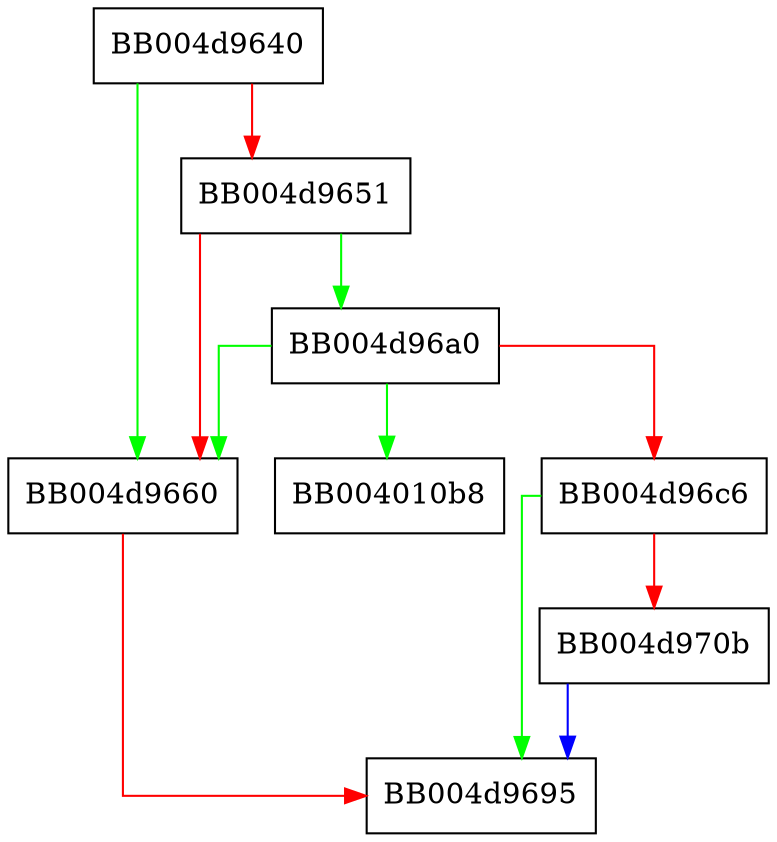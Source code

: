 digraph tls_parse_ctos_srp {
  node [shape="box"];
  graph [splines=ortho];
  BB004d9640 -> BB004d9660 [color="green"];
  BB004d9640 -> BB004d9651 [color="red"];
  BB004d9651 -> BB004d96a0 [color="green"];
  BB004d9651 -> BB004d9660 [color="red"];
  BB004d9660 -> BB004d9695 [color="red"];
  BB004d96a0 -> BB004010b8 [color="green"];
  BB004d96a0 -> BB004d9660 [color="green"];
  BB004d96a0 -> BB004d96c6 [color="red"];
  BB004d96c6 -> BB004d9695 [color="green"];
  BB004d96c6 -> BB004d970b [color="red"];
  BB004d970b -> BB004d9695 [color="blue"];
}